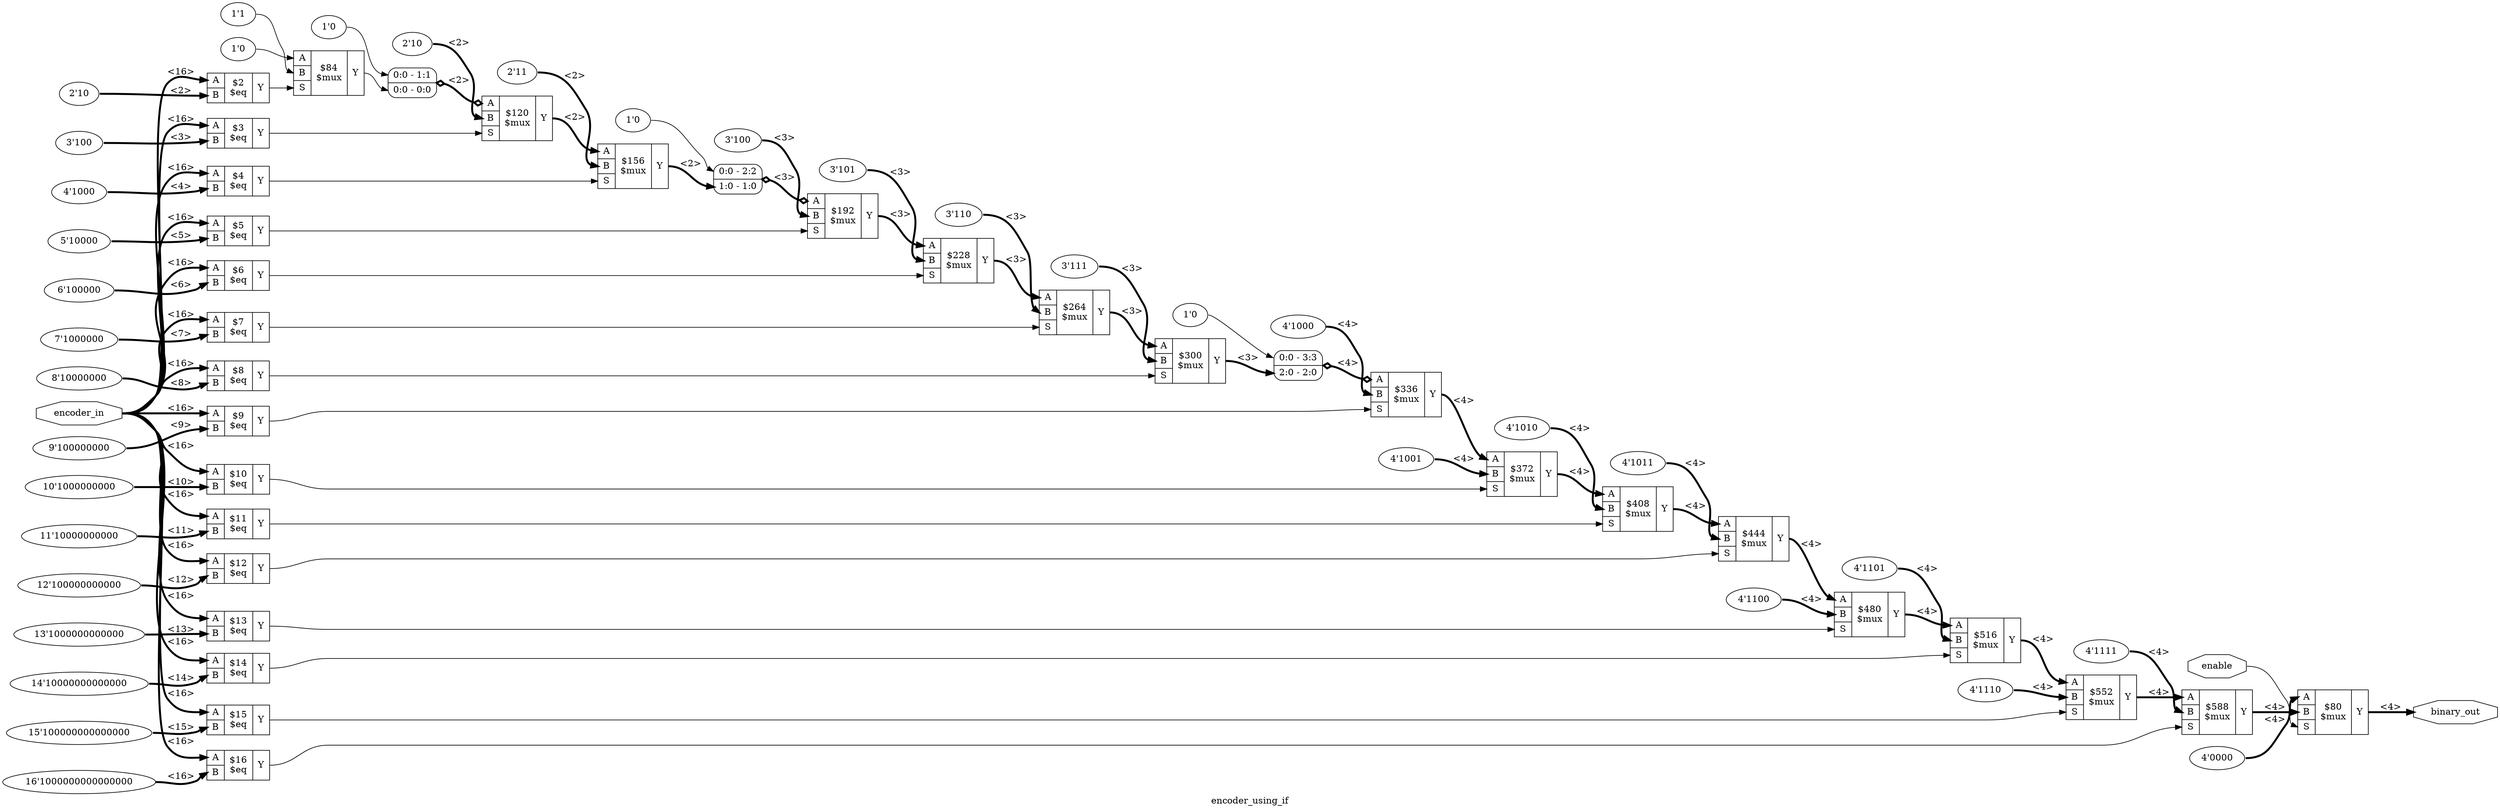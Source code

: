 digraph "encoder_using_if" {
label="encoder_using_if";
rankdir="LR";
remincross=true;
n32 [ shape=octagon, label="encoder_in", color="black", fontcolor="black" ];
n33 [ shape=octagon, label="enable", color="black", fontcolor="black" ];
n34 [ shape=octagon, label="binary_out", color="black", fontcolor="black" ];
v0 [ label="4'1000" ];
v2 [ label="1'0" ];
c39 [ shape=record, label="{{<p35> A|<p36> B|<p37> S}|$336\n$mux|{<p38> Y}}" ];
x1 [ shape=record, style=rounded, label="<s1> 0:0 - 3:3 |<s0> 2:0 - 2:0 " ];
x1:e -> c39:p35:w [arrowhead=odiamond, arrowtail=odiamond, dir=both, color="black", style="setlinewidth(3)", label="<4>"];
v3 [ label="4'1111" ];
c40 [ shape=record, label="{{<p35> A|<p36> B|<p37> S}|$588\n$mux|{<p38> Y}}" ];
v4 [ label="3'111" ];
c41 [ shape=record, label="{{<p35> A|<p36> B|<p37> S}|$300\n$mux|{<p38> Y}}" ];
v5 [ label="4'1011" ];
c42 [ shape=record, label="{{<p35> A|<p36> B|<p37> S}|$444\n$mux|{<p38> Y}}" ];
v6 [ label="3'110" ];
c43 [ shape=record, label="{{<p35> A|<p36> B|<p37> S}|$264\n$mux|{<p38> Y}}" ];
v7 [ label="4'1101" ];
c44 [ shape=record, label="{{<p35> A|<p36> B|<p37> S}|$516\n$mux|{<p38> Y}}" ];
v8 [ label="3'101" ];
c45 [ shape=record, label="{{<p35> A|<p36> B|<p37> S}|$228\n$mux|{<p38> Y}}" ];
v9 [ label="4'1010" ];
c46 [ shape=record, label="{{<p35> A|<p36> B|<p37> S}|$408\n$mux|{<p38> Y}}" ];
v10 [ label="3'100" ];
v12 [ label="1'0" ];
c47 [ shape=record, label="{{<p35> A|<p36> B|<p37> S}|$192\n$mux|{<p38> Y}}" ];
x11 [ shape=record, style=rounded, label="<s1> 0:0 - 2:2 |<s0> 1:0 - 1:0 " ];
x11:e -> c47:p35:w [arrowhead=odiamond, arrowtail=odiamond, dir=both, color="black", style="setlinewidth(3)", label="<3>"];
v13 [ label="4'1110" ];
c48 [ shape=record, label="{{<p35> A|<p36> B|<p37> S}|$552\n$mux|{<p38> Y}}" ];
v14 [ label="2'11" ];
c49 [ shape=record, label="{{<p35> A|<p36> B|<p37> S}|$156\n$mux|{<p38> Y}}" ];
v15 [ label="4'1001" ];
c50 [ shape=record, label="{{<p35> A|<p36> B|<p37> S}|$372\n$mux|{<p38> Y}}" ];
v16 [ label="2'10" ];
v18 [ label="1'0" ];
c51 [ shape=record, label="{{<p35> A|<p36> B|<p37> S}|$120\n$mux|{<p38> Y}}" ];
x17 [ shape=record, style=rounded, label="<s1> 0:0 - 1:1 |<s0> 0:0 - 0:0 " ];
x17:e -> c51:p35:w [arrowhead=odiamond, arrowtail=odiamond, dir=both, color="black", style="setlinewidth(3)", label="<2>"];
v19 [ label="4'1100" ];
c52 [ shape=record, label="{{<p35> A|<p36> B|<p37> S}|$480\n$mux|{<p38> Y}}" ];
v20 [ label="1'1" ];
v21 [ label="1'0" ];
c53 [ shape=record, label="{{<p35> A|<p36> B|<p37> S}|$84\n$mux|{<p38> Y}}" ];
v22 [ label="4'0000" ];
c54 [ shape=record, label="{{<p35> A|<p36> B|<p37> S}|$80\n$mux|{<p38> Y}}" ];
v23 [ label="16'1000000000000000" ];
c55 [ shape=record, label="{{<p35> A|<p36> B}|$16\n$eq|{<p38> Y}}" ];
v24 [ label="15'100000000000000" ];
c56 [ shape=record, label="{{<p35> A|<p36> B}|$15\n$eq|{<p38> Y}}" ];
v25 [ label="14'10000000000000" ];
c57 [ shape=record, label="{{<p35> A|<p36> B}|$14\n$eq|{<p38> Y}}" ];
v26 [ label="13'1000000000000" ];
c58 [ shape=record, label="{{<p35> A|<p36> B}|$13\n$eq|{<p38> Y}}" ];
v27 [ label="12'100000000000" ];
c59 [ shape=record, label="{{<p35> A|<p36> B}|$12\n$eq|{<p38> Y}}" ];
v28 [ label="11'10000000000" ];
c60 [ shape=record, label="{{<p35> A|<p36> B}|$11\n$eq|{<p38> Y}}" ];
v29 [ label="10'1000000000" ];
c61 [ shape=record, label="{{<p35> A|<p36> B}|$10\n$eq|{<p38> Y}}" ];
v30 [ label="9'100000000" ];
c62 [ shape=record, label="{{<p35> A|<p36> B}|$9\n$eq|{<p38> Y}}" ];
v31 [ label="8'10000000" ];
c63 [ shape=record, label="{{<p35> A|<p36> B}|$8\n$eq|{<p38> Y}}" ];
v32 [ label="7'1000000" ];
c64 [ shape=record, label="{{<p35> A|<p36> B}|$7\n$eq|{<p38> Y}}" ];
v33 [ label="6'100000" ];
c65 [ shape=record, label="{{<p35> A|<p36> B}|$6\n$eq|{<p38> Y}}" ];
v34 [ label="5'10000" ];
c66 [ shape=record, label="{{<p35> A|<p36> B}|$5\n$eq|{<p38> Y}}" ];
v35 [ label="4'1000" ];
c67 [ shape=record, label="{{<p35> A|<p36> B}|$4\n$eq|{<p38> Y}}" ];
v36 [ label="3'100" ];
c68 [ shape=record, label="{{<p35> A|<p36> B}|$3\n$eq|{<p38> Y}}" ];
v37 [ label="2'10" ];
c69 [ shape=record, label="{{<p35> A|<p36> B}|$2\n$eq|{<p38> Y}}" ];
c46:p38:e -> c42:p35:w [color="black", style="setlinewidth(3)", label="<4>"];
c60:p38:e -> c46:p37:w [color="black", label=""];
c50:p38:e -> c46:p35:w [color="black", style="setlinewidth(3)", label="<4>"];
c61:p38:e -> c50:p37:w [color="black", label=""];
c39:p38:e -> c50:p35:w [color="black", style="setlinewidth(3)", label="<4>"];
c62:p38:e -> c39:p37:w [color="black", label=""];
c48:p38:e -> c40:p35:w [color="black", style="setlinewidth(3)", label="<4>"];
c63:p38:e -> c41:p37:w [color="black", label=""];
c41:p38:e -> x1:s0:w [color="black", style="setlinewidth(3)", label="<3>"];
c64:p38:e -> c43:p37:w [color="black", label=""];
c53:p38:e -> x17:s0:w [color="black", label=""];
c43:p38:e -> c41:p35:w [color="black", style="setlinewidth(3)", label="<3>"];
c65:p38:e -> c45:p37:w [color="black", label=""];
c45:p38:e -> c43:p35:w [color="black", style="setlinewidth(3)", label="<3>"];
c66:p38:e -> c47:p37:w [color="black", label=""];
c47:p38:e -> c45:p35:w [color="black", style="setlinewidth(3)", label="<3>"];
c67:p38:e -> c49:p37:w [color="black", label=""];
c49:p38:e -> x11:s0:w [color="black", style="setlinewidth(3)", label="<2>"];
c68:p38:e -> c51:p37:w [color="black", label=""];
c51:p38:e -> c49:p35:w [color="black", style="setlinewidth(3)", label="<2>"];
c69:p38:e -> c53:p37:w [color="black", label=""];
c56:p38:e -> c48:p37:w [color="black", label=""];
c40:p38:e -> c54:p36:w [color="black", style="setlinewidth(3)", label="<4>"];
c55:p38:e -> c40:p37:w [color="black", label=""];
n32:e -> c55:p35:w [color="black", style="setlinewidth(3)", label="<16>"];
n32:e -> c56:p35:w [color="black", style="setlinewidth(3)", label="<16>"];
n32:e -> c57:p35:w [color="black", style="setlinewidth(3)", label="<16>"];
n32:e -> c58:p35:w [color="black", style="setlinewidth(3)", label="<16>"];
n32:e -> c59:p35:w [color="black", style="setlinewidth(3)", label="<16>"];
n32:e -> c60:p35:w [color="black", style="setlinewidth(3)", label="<16>"];
n32:e -> c61:p35:w [color="black", style="setlinewidth(3)", label="<16>"];
n32:e -> c62:p35:w [color="black", style="setlinewidth(3)", label="<16>"];
n32:e -> c63:p35:w [color="black", style="setlinewidth(3)", label="<16>"];
n32:e -> c64:p35:w [color="black", style="setlinewidth(3)", label="<16>"];
n32:e -> c65:p35:w [color="black", style="setlinewidth(3)", label="<16>"];
n32:e -> c66:p35:w [color="black", style="setlinewidth(3)", label="<16>"];
n32:e -> c67:p35:w [color="black", style="setlinewidth(3)", label="<16>"];
n32:e -> c68:p35:w [color="black", style="setlinewidth(3)", label="<16>"];
n32:e -> c69:p35:w [color="black", style="setlinewidth(3)", label="<16>"];
n33:e -> c54:p37:w [color="black", label=""];
c54:p38:e -> n34:w [color="black", style="setlinewidth(3)", label="<4>"];
c44:p38:e -> c48:p35:w [color="black", style="setlinewidth(3)", label="<4>"];
c57:p38:e -> c44:p37:w [color="black", label=""];
c52:p38:e -> c44:p35:w [color="black", style="setlinewidth(3)", label="<4>"];
c58:p38:e -> c52:p37:w [color="black", label=""];
c42:p38:e -> c52:p35:w [color="black", style="setlinewidth(3)", label="<4>"];
c59:p38:e -> c42:p37:w [color="black", label=""];
v0:e -> c39:p36:w [color="black", style="setlinewidth(3)", label="<4>"];
v10:e -> c47:p36:w [color="black", style="setlinewidth(3)", label="<3>"];
v12:e -> x11:s1:w [color="black", label=""];
v13:e -> c48:p36:w [color="black", style="setlinewidth(3)", label="<4>"];
v14:e -> c49:p36:w [color="black", style="setlinewidth(3)", label="<2>"];
v15:e -> c50:p36:w [color="black", style="setlinewidth(3)", label="<4>"];
v16:e -> c51:p36:w [color="black", style="setlinewidth(3)", label="<2>"];
v18:e -> x17:s1:w [color="black", label=""];
v19:e -> c52:p36:w [color="black", style="setlinewidth(3)", label="<4>"];
v2:e -> x1:s1:w [color="black", label=""];
v20:e -> c53:p36:w [color="black", label=""];
v21:e -> c53:p35:w [color="black", label=""];
v22:e -> c54:p35:w [color="black", style="setlinewidth(3)", label="<4>"];
v23:e -> c55:p36:w [color="black", style="setlinewidth(3)", label="<16>"];
v24:e -> c56:p36:w [color="black", style="setlinewidth(3)", label="<15>"];
v25:e -> c57:p36:w [color="black", style="setlinewidth(3)", label="<14>"];
v26:e -> c58:p36:w [color="black", style="setlinewidth(3)", label="<13>"];
v27:e -> c59:p36:w [color="black", style="setlinewidth(3)", label="<12>"];
v28:e -> c60:p36:w [color="black", style="setlinewidth(3)", label="<11>"];
v29:e -> c61:p36:w [color="black", style="setlinewidth(3)", label="<10>"];
v3:e -> c40:p36:w [color="black", style="setlinewidth(3)", label="<4>"];
v30:e -> c62:p36:w [color="black", style="setlinewidth(3)", label="<9>"];
v31:e -> c63:p36:w [color="black", style="setlinewidth(3)", label="<8>"];
v32:e -> c64:p36:w [color="black", style="setlinewidth(3)", label="<7>"];
v33:e -> c65:p36:w [color="black", style="setlinewidth(3)", label="<6>"];
v34:e -> c66:p36:w [color="black", style="setlinewidth(3)", label="<5>"];
v35:e -> c67:p36:w [color="black", style="setlinewidth(3)", label="<4>"];
v36:e -> c68:p36:w [color="black", style="setlinewidth(3)", label="<3>"];
v37:e -> c69:p36:w [color="black", style="setlinewidth(3)", label="<2>"];
v4:e -> c41:p36:w [color="black", style="setlinewidth(3)", label="<3>"];
v5:e -> c42:p36:w [color="black", style="setlinewidth(3)", label="<4>"];
v6:e -> c43:p36:w [color="black", style="setlinewidth(3)", label="<3>"];
v7:e -> c44:p36:w [color="black", style="setlinewidth(3)", label="<4>"];
v8:e -> c45:p36:w [color="black", style="setlinewidth(3)", label="<3>"];
v9:e -> c46:p36:w [color="black", style="setlinewidth(3)", label="<4>"];
}
